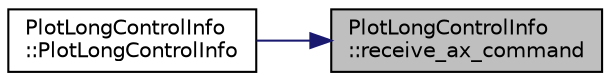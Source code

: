 digraph "PlotLongControlInfo::receive_ax_command"
{
 // LATEX_PDF_SIZE
  edge [fontname="Helvetica",fontsize="10",labelfontname="Helvetica",labelfontsize="10"];
  node [fontname="Helvetica",fontsize="10",shape=record];
  rankdir="RL";
  Node1 [label="PlotLongControlInfo\l::receive_ax_command",height=0.2,width=0.4,color="black", fillcolor="grey75", style="filled", fontcolor="black",tooltip=" "];
  Node1 -> Node2 [dir="back",color="midnightblue",fontsize="10",style="solid",fontname="Helvetica"];
  Node2 [label="PlotLongControlInfo\l::PlotLongControlInfo",height=0.2,width=0.4,color="black", fillcolor="white", style="filled",URL="$classPlotLongControlInfo.html#a3d3e1904f2495d7a53475bf51667ad96",tooltip=" "];
}
